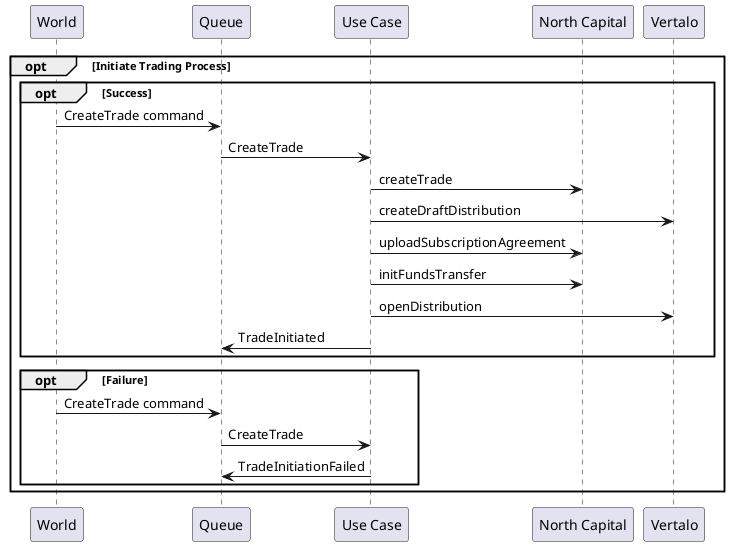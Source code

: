 @startuml

participant "World" as W
participant "Queue" as Q
participant "Use Case" as UC
participant "North Capital" as NC
participant "Vertalo" as V

opt Initiate Trading Process
    opt Success
        W -> Q: CreateTrade command
        Q -> UC: CreateTrade
        UC -> NC: createTrade
        UC -> V: createDraftDistribution
        UC -> NC: uploadSubscriptionAgreement
        UC -> NC: initFundsTransfer
        UC -> V: openDistribution
        UC -> Q: TradeInitiated
    end
    opt Failure
        W -> Q: CreateTrade command
        Q -> UC: CreateTrade
        UC -> Q: TradeInitiationFailed
    end
end

@enduml
